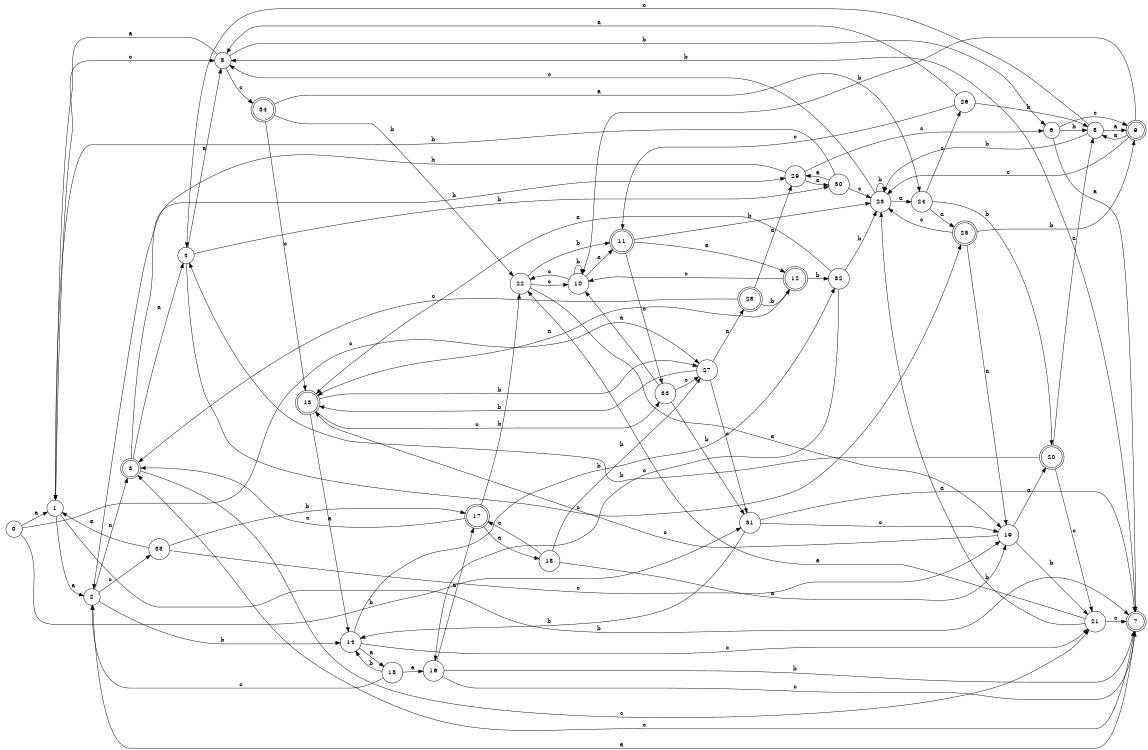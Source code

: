 digraph n29_5 {
__start0 [label="" shape="none"];

rankdir=LR;
size="8,5";

s0 [style="filled", color="black", fillcolor="white" shape="circle", label="0"];
s1 [style="filled", color="black", fillcolor="white" shape="circle", label="1"];
s2 [style="filled", color="black", fillcolor="white" shape="circle", label="2"];
s3 [style="rounded,filled", color="black", fillcolor="white" shape="doublecircle", label="3"];
s4 [style="filled", color="black", fillcolor="white" shape="circle", label="4"];
s5 [style="filled", color="black", fillcolor="white" shape="circle", label="5"];
s6 [style="filled", color="black", fillcolor="white" shape="circle", label="6"];
s7 [style="rounded,filled", color="black", fillcolor="white" shape="doublecircle", label="7"];
s8 [style="filled", color="black", fillcolor="white" shape="circle", label="8"];
s9 [style="rounded,filled", color="black", fillcolor="white" shape="doublecircle", label="9"];
s10 [style="filled", color="black", fillcolor="white" shape="circle", label="10"];
s11 [style="rounded,filled", color="black", fillcolor="white" shape="doublecircle", label="11"];
s12 [style="rounded,filled", color="black", fillcolor="white" shape="doublecircle", label="12"];
s13 [style="rounded,filled", color="black", fillcolor="white" shape="doublecircle", label="13"];
s14 [style="filled", color="black", fillcolor="white" shape="circle", label="14"];
s15 [style="filled", color="black", fillcolor="white" shape="circle", label="15"];
s16 [style="filled", color="black", fillcolor="white" shape="circle", label="16"];
s17 [style="rounded,filled", color="black", fillcolor="white" shape="doublecircle", label="17"];
s18 [style="filled", color="black", fillcolor="white" shape="circle", label="18"];
s19 [style="filled", color="black", fillcolor="white" shape="circle", label="19"];
s20 [style="rounded,filled", color="black", fillcolor="white" shape="doublecircle", label="20"];
s21 [style="filled", color="black", fillcolor="white" shape="circle", label="21"];
s22 [style="filled", color="black", fillcolor="white" shape="circle", label="22"];
s23 [style="filled", color="black", fillcolor="white" shape="circle", label="23"];
s24 [style="filled", color="black", fillcolor="white" shape="circle", label="24"];
s25 [style="rounded,filled", color="black", fillcolor="white" shape="doublecircle", label="25"];
s26 [style="filled", color="black", fillcolor="white" shape="circle", label="26"];
s27 [style="filled", color="black", fillcolor="white" shape="circle", label="27"];
s28 [style="rounded,filled", color="black", fillcolor="white" shape="doublecircle", label="28"];
s29 [style="filled", color="black", fillcolor="white" shape="circle", label="29"];
s30 [style="filled", color="black", fillcolor="white" shape="circle", label="30"];
s31 [style="filled", color="black", fillcolor="white" shape="circle", label="31"];
s32 [style="filled", color="black", fillcolor="white" shape="circle", label="32"];
s33 [style="filled", color="black", fillcolor="white" shape="circle", label="33"];
s34 [style="rounded,filled", color="black", fillcolor="white" shape="doublecircle", label="34"];
s35 [style="filled", color="black", fillcolor="white" shape="circle", label="35"];
s0 -> s1 [label="a"];
s0 -> s31 [label="b"];
s0 -> s27 [label="c"];
s1 -> s2 [label="a"];
s1 -> s7 [label="b"];
s1 -> s5 [label="c"];
s2 -> s3 [label="a"];
s2 -> s14 [label="b"];
s2 -> s35 [label="c"];
s3 -> s4 [label="a"];
s3 -> s29 [label="b"];
s3 -> s21 [label="c"];
s4 -> s5 [label="a"];
s4 -> s30 [label="b"];
s4 -> s25 [label="c"];
s5 -> s1 [label="a"];
s5 -> s6 [label="b"];
s5 -> s34 [label="c"];
s6 -> s7 [label="a"];
s6 -> s8 [label="b"];
s6 -> s9 [label="c"];
s7 -> s2 [label="a"];
s7 -> s5 [label="b"];
s7 -> s3 [label="c"];
s8 -> s9 [label="a"];
s8 -> s23 [label="b"];
s8 -> s4 [label="c"];
s9 -> s8 [label="a"];
s9 -> s10 [label="b"];
s9 -> s23 [label="c"];
s10 -> s11 [label="a"];
s10 -> s10 [label="b"];
s10 -> s22 [label="c"];
s11 -> s12 [label="a"];
s11 -> s23 [label="b"];
s11 -> s33 [label="c"];
s12 -> s13 [label="a"];
s12 -> s32 [label="b"];
s12 -> s10 [label="c"];
s13 -> s14 [label="a"];
s13 -> s27 [label="b"];
s13 -> s33 [label="c"];
s14 -> s15 [label="a"];
s14 -> s32 [label="b"];
s14 -> s21 [label="c"];
s15 -> s16 [label="a"];
s15 -> s14 [label="b"];
s15 -> s2 [label="c"];
s16 -> s17 [label="a"];
s16 -> s7 [label="b"];
s16 -> s7 [label="c"];
s17 -> s18 [label="a"];
s17 -> s22 [label="b"];
s17 -> s3 [label="c"];
s18 -> s19 [label="a"];
s18 -> s27 [label="b"];
s18 -> s17 [label="c"];
s19 -> s20 [label="a"];
s19 -> s21 [label="b"];
s19 -> s13 [label="c"];
s20 -> s8 [label="a"];
s20 -> s4 [label="b"];
s20 -> s21 [label="c"];
s21 -> s22 [label="a"];
s21 -> s23 [label="b"];
s21 -> s7 [label="c"];
s22 -> s19 [label="a"];
s22 -> s11 [label="b"];
s22 -> s10 [label="c"];
s23 -> s24 [label="a"];
s23 -> s23 [label="b"];
s23 -> s5 [label="c"];
s24 -> s25 [label="a"];
s24 -> s20 [label="b"];
s24 -> s26 [label="c"];
s25 -> s19 [label="a"];
s25 -> s9 [label="b"];
s25 -> s23 [label="c"];
s26 -> s5 [label="a"];
s26 -> s8 [label="b"];
s26 -> s11 [label="c"];
s27 -> s28 [label="a"];
s27 -> s13 [label="b"];
s27 -> s31 [label="c"];
s28 -> s29 [label="a"];
s28 -> s12 [label="b"];
s28 -> s3 [label="c"];
s29 -> s30 [label="a"];
s29 -> s2 [label="b"];
s29 -> s6 [label="c"];
s30 -> s29 [label="a"];
s30 -> s1 [label="b"];
s30 -> s23 [label="c"];
s31 -> s7 [label="a"];
s31 -> s14 [label="b"];
s31 -> s19 [label="c"];
s32 -> s13 [label="a"];
s32 -> s23 [label="b"];
s32 -> s16 [label="c"];
s33 -> s10 [label="a"];
s33 -> s31 [label="b"];
s33 -> s27 [label="c"];
s34 -> s24 [label="a"];
s34 -> s22 [label="b"];
s34 -> s13 [label="c"];
s35 -> s1 [label="a"];
s35 -> s17 [label="b"];
s35 -> s19 [label="c"];

}